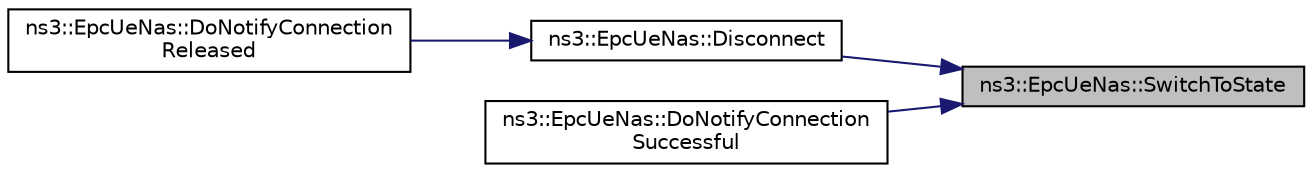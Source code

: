 digraph "ns3::EpcUeNas::SwitchToState"
{
 // LATEX_PDF_SIZE
  edge [fontname="Helvetica",fontsize="10",labelfontname="Helvetica",labelfontsize="10"];
  node [fontname="Helvetica",fontsize="10",shape=record];
  rankdir="RL";
  Node1 [label="ns3::EpcUeNas::SwitchToState",height=0.2,width=0.4,color="black", fillcolor="grey75", style="filled", fontcolor="black",tooltip="Switch the UE RRC to the given state."];
  Node1 -> Node2 [dir="back",color="midnightblue",fontsize="10",style="solid",fontname="Helvetica"];
  Node2 [label="ns3::EpcUeNas::Disconnect",height=0.2,width=0.4,color="black", fillcolor="white", style="filled",URL="$classns3_1_1_epc_ue_nas.html#aa3409bff18e25d34b75dece3dc201863",tooltip="instruct the NAS to disconnect"];
  Node2 -> Node3 [dir="back",color="midnightblue",fontsize="10",style="solid",fontname="Helvetica"];
  Node3 [label="ns3::EpcUeNas::DoNotifyConnection\lReleased",height=0.2,width=0.4,color="black", fillcolor="white", style="filled",URL="$classns3_1_1_epc_ue_nas.html#aada1dcf7061f77a4f337f56b576e3a7d",tooltip="Notify connection released."];
  Node1 -> Node4 [dir="back",color="midnightblue",fontsize="10",style="solid",fontname="Helvetica"];
  Node4 [label="ns3::EpcUeNas::DoNotifyConnection\lSuccessful",height=0.2,width=0.4,color="black", fillcolor="white", style="filled",URL="$classns3_1_1_epc_ue_nas.html#a3639be4ddc08e5a5b6931b72ae4c4224",tooltip="Notify successful connection."];
}
